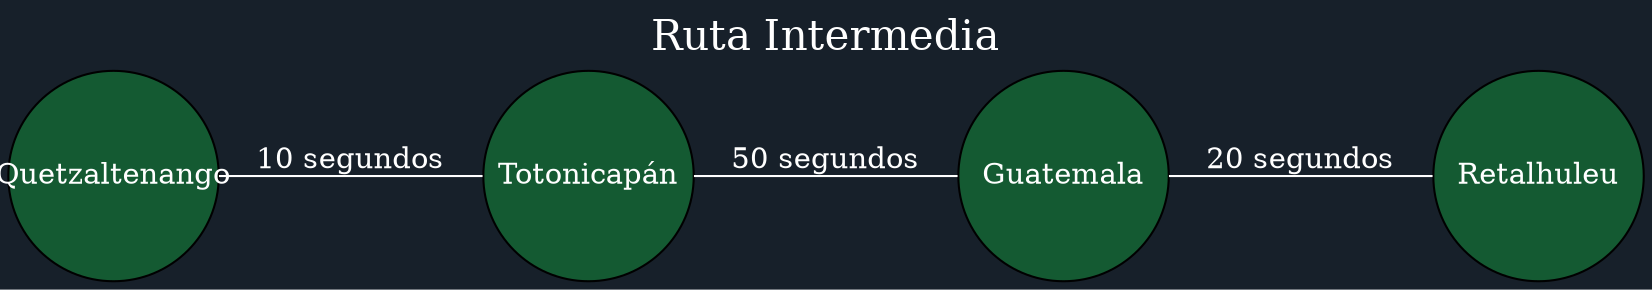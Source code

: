 graph Ruta {
  label="Ruta Intermedia";
  labelloc="t";
  fontsize=20;
  fontcolor="white";
  bgcolor="#17202a";
  node [style=filled, fillcolor="#145a32", fontcolor="white", shape=circle, width=1.4, fixedsize=true];
  edge [color="white", fontcolor="white"];
  rankdir="LR";
  "Quetzaltenango";
  "Quetzaltenango";
  "Quetzaltenango" -- "Totonicapán" [label="10 segundos"];
  "Totonicapán";
  "Totonicapán";
  "Totonicapán" -- "Guatemala" [label="50 segundos"];
  "Guatemala";
  "Guatemala";
  "Guatemala" -- "Retalhuleu" [label="20 segundos"];
  "Retalhuleu";
}